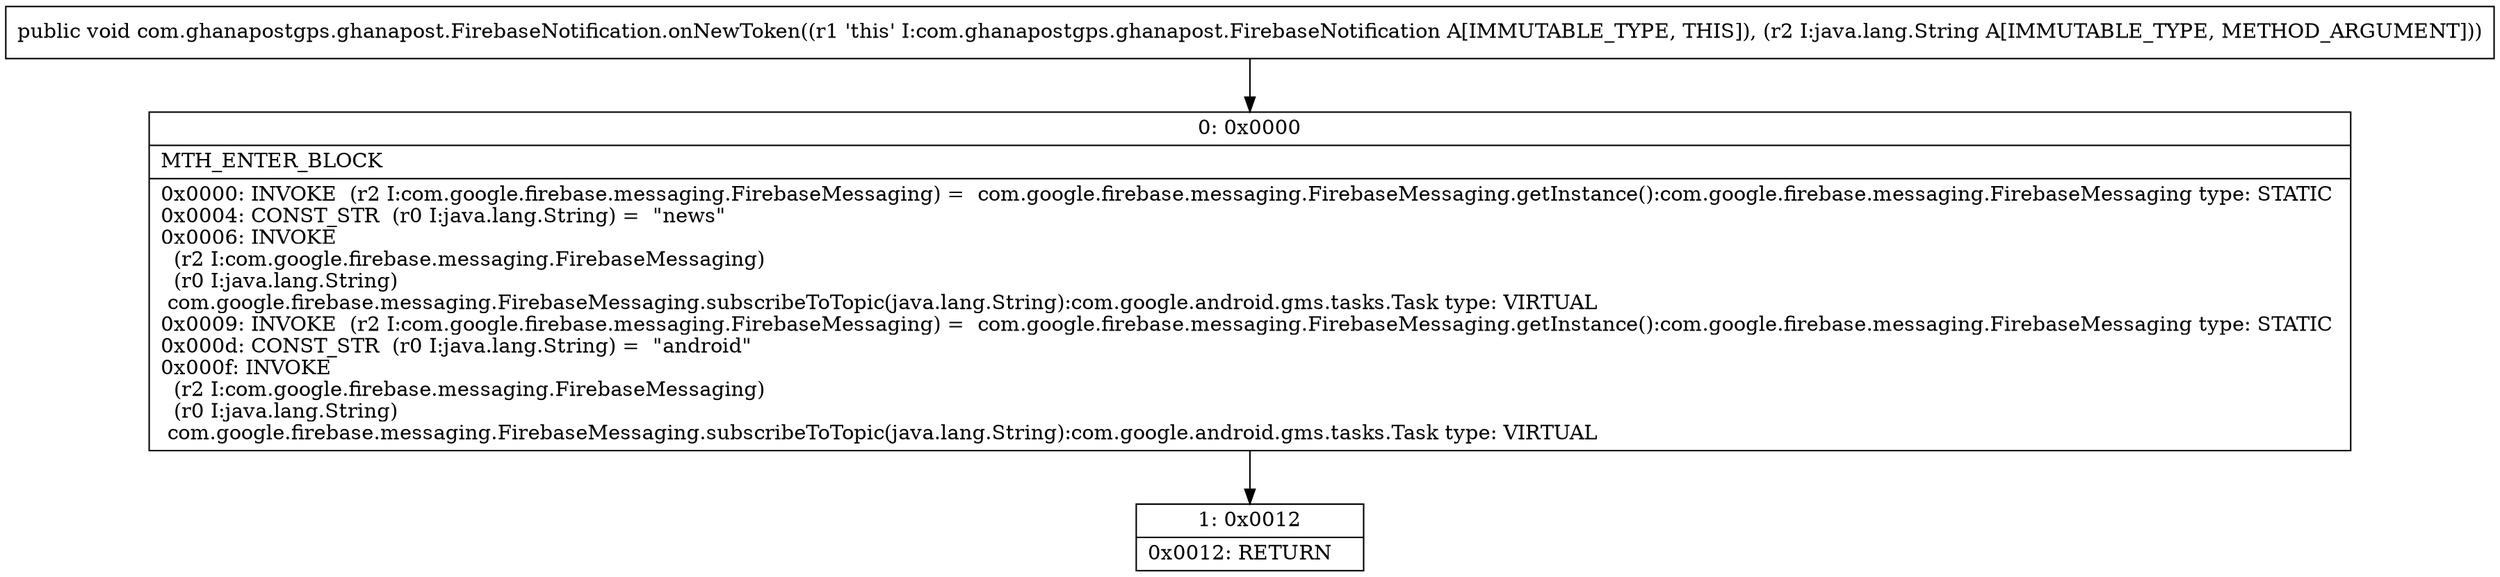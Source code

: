 digraph "CFG forcom.ghanapostgps.ghanapost.FirebaseNotification.onNewToken(Ljava\/lang\/String;)V" {
Node_0 [shape=record,label="{0\:\ 0x0000|MTH_ENTER_BLOCK\l|0x0000: INVOKE  (r2 I:com.google.firebase.messaging.FirebaseMessaging) =  com.google.firebase.messaging.FirebaseMessaging.getInstance():com.google.firebase.messaging.FirebaseMessaging type: STATIC \l0x0004: CONST_STR  (r0 I:java.lang.String) =  \"news\" \l0x0006: INVOKE  \l  (r2 I:com.google.firebase.messaging.FirebaseMessaging)\l  (r0 I:java.lang.String)\l com.google.firebase.messaging.FirebaseMessaging.subscribeToTopic(java.lang.String):com.google.android.gms.tasks.Task type: VIRTUAL \l0x0009: INVOKE  (r2 I:com.google.firebase.messaging.FirebaseMessaging) =  com.google.firebase.messaging.FirebaseMessaging.getInstance():com.google.firebase.messaging.FirebaseMessaging type: STATIC \l0x000d: CONST_STR  (r0 I:java.lang.String) =  \"android\" \l0x000f: INVOKE  \l  (r2 I:com.google.firebase.messaging.FirebaseMessaging)\l  (r0 I:java.lang.String)\l com.google.firebase.messaging.FirebaseMessaging.subscribeToTopic(java.lang.String):com.google.android.gms.tasks.Task type: VIRTUAL \l}"];
Node_1 [shape=record,label="{1\:\ 0x0012|0x0012: RETURN   \l}"];
MethodNode[shape=record,label="{public void com.ghanapostgps.ghanapost.FirebaseNotification.onNewToken((r1 'this' I:com.ghanapostgps.ghanapost.FirebaseNotification A[IMMUTABLE_TYPE, THIS]), (r2 I:java.lang.String A[IMMUTABLE_TYPE, METHOD_ARGUMENT])) }"];
MethodNode -> Node_0;
Node_0 -> Node_1;
}

